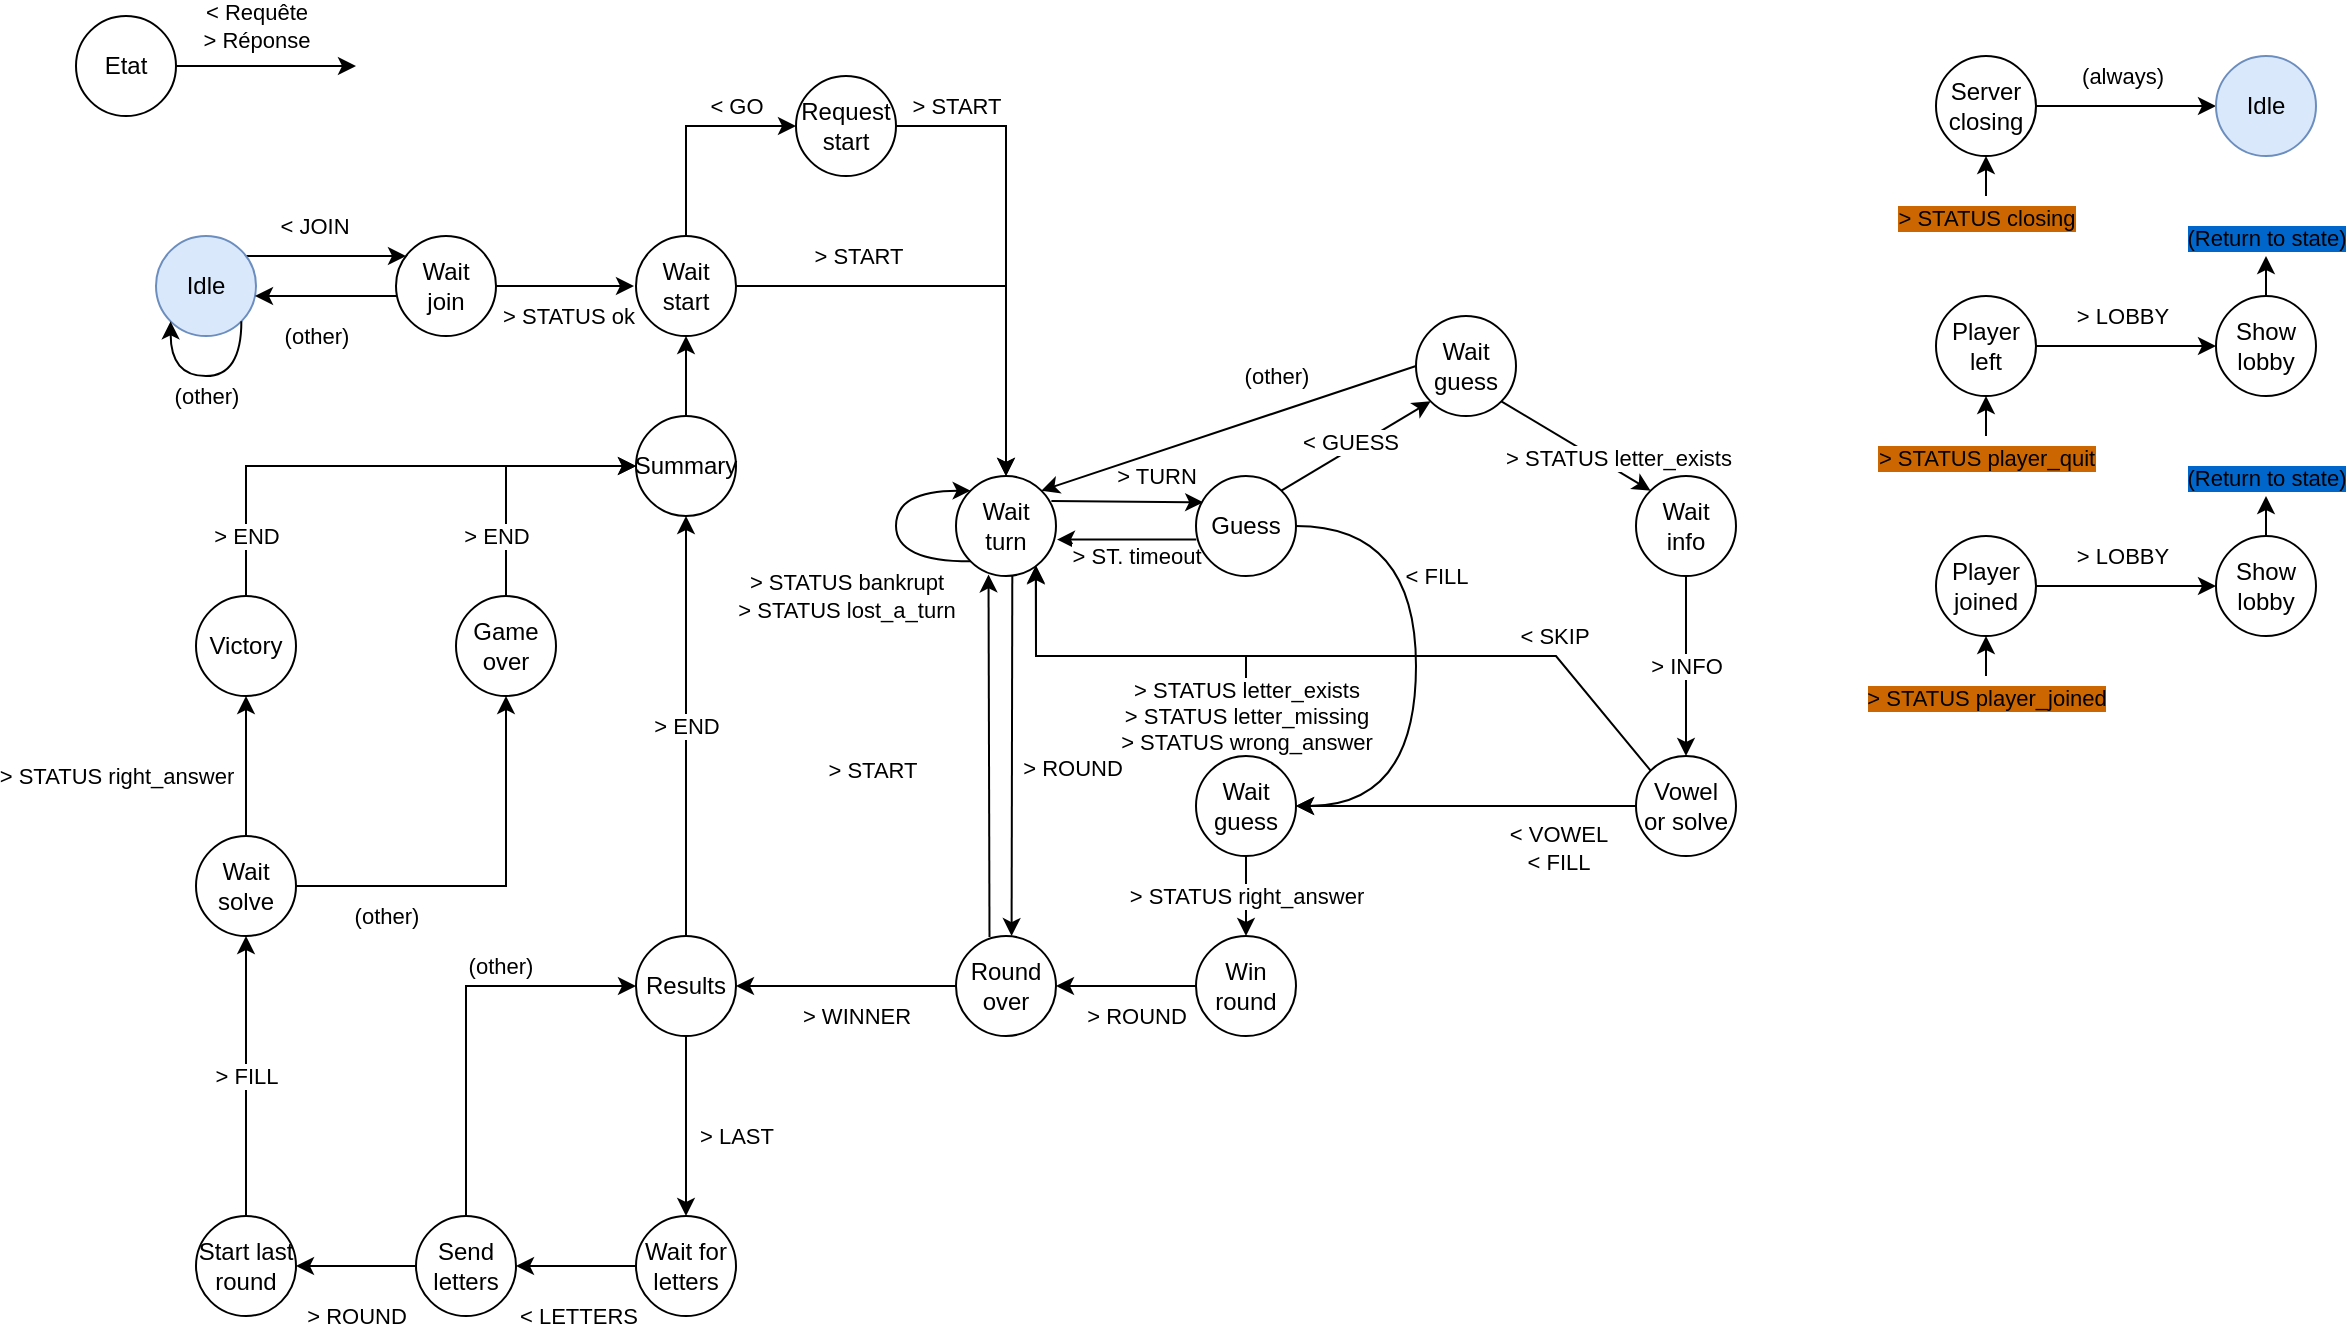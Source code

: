 <mxfile version="25.0.2">
  <diagram name="Page-1" id="v-ctXKjzzWnM4UZhPM1o">
    <mxGraphModel dx="1900" dy="629" grid="1" gridSize="10" guides="1" tooltips="1" connect="1" arrows="1" fold="1" page="1" pageScale="1" pageWidth="850" pageHeight="1100" math="0" shadow="0">
      <root>
        <mxCell id="0" />
        <mxCell id="1" parent="0" />
        <mxCell id="YX9CxxvUvG9lGDmzAH2j-2" style="edgeStyle=orthogonalEdgeStyle;rounded=0;orthogonalLoop=1;jettySize=auto;html=1;" parent="1" edge="1">
          <mxGeometry relative="1" as="geometry">
            <mxPoint x="140" y="35" as="targetPoint" />
            <mxPoint x="50" y="35" as="sourcePoint" />
            <Array as="points">
              <mxPoint x="130" y="35" />
            </Array>
          </mxGeometry>
        </mxCell>
        <mxCell id="YX9CxxvUvG9lGDmzAH2j-3" value="&amp;lt; Requête&lt;br&gt;&amp;gt; Réponse" style="edgeLabel;html=1;align=center;verticalAlign=middle;resizable=0;points=[];" parent="YX9CxxvUvG9lGDmzAH2j-2" vertex="1" connectable="0">
          <mxGeometry x="0.162" y="-5" relative="1" as="geometry">
            <mxPoint x="-13" y="-25" as="offset" />
          </mxGeometry>
        </mxCell>
        <mxCell id="YX9CxxvUvG9lGDmzAH2j-1" value="Etat" style="ellipse;whiteSpace=wrap;html=1;aspect=fixed;" parent="1" vertex="1">
          <mxGeometry y="10" width="50" height="50" as="geometry" />
        </mxCell>
        <mxCell id="YX9CxxvUvG9lGDmzAH2j-8" value="" style="edgeStyle=orthogonalEdgeStyle;rounded=0;orthogonalLoop=1;jettySize=auto;html=1;curved=1;" parent="1" source="YX9CxxvUvG9lGDmzAH2j-5" target="YX9CxxvUvG9lGDmzAH2j-6" edge="1">
          <mxGeometry relative="1" as="geometry">
            <Array as="points">
              <mxPoint x="120" y="130" />
              <mxPoint x="120" y="130" />
            </Array>
          </mxGeometry>
        </mxCell>
        <mxCell id="YX9CxxvUvG9lGDmzAH2j-9" value="&amp;lt; JOIN" style="edgeLabel;html=1;align=center;verticalAlign=middle;resizable=0;points=[];" parent="YX9CxxvUvG9lGDmzAH2j-8" vertex="1" connectable="0">
          <mxGeometry x="-0.079" y="-3" relative="1" as="geometry">
            <mxPoint x="-3" y="-18" as="offset" />
          </mxGeometry>
        </mxCell>
        <mxCell id="YX9CxxvUvG9lGDmzAH2j-5" value="Idle" style="ellipse;whiteSpace=wrap;html=1;aspect=fixed;fillColor=#dae8fc;strokeColor=#6c8ebf;" parent="1" vertex="1">
          <mxGeometry x="40" y="120" width="50" height="50" as="geometry" />
        </mxCell>
        <mxCell id="YX9CxxvUvG9lGDmzAH2j-10" value="(other)" style="edgeStyle=orthogonalEdgeStyle;rounded=0;orthogonalLoop=1;jettySize=auto;html=1;" parent="1" source="YX9CxxvUvG9lGDmzAH2j-6" target="YX9CxxvUvG9lGDmzAH2j-5" edge="1">
          <mxGeometry x="0.141" y="20" relative="1" as="geometry">
            <Array as="points">
              <mxPoint x="130" y="150" />
              <mxPoint x="130" y="150" />
            </Array>
            <mxPoint as="offset" />
          </mxGeometry>
        </mxCell>
        <mxCell id="YX9CxxvUvG9lGDmzAH2j-13" value="" style="edgeStyle=orthogonalEdgeStyle;rounded=0;orthogonalLoop=1;jettySize=auto;html=1;" parent="1" edge="1">
          <mxGeometry relative="1" as="geometry">
            <mxPoint x="209" y="145" as="sourcePoint" />
            <mxPoint x="279" y="145" as="targetPoint" />
          </mxGeometry>
        </mxCell>
        <mxCell id="YX9CxxvUvG9lGDmzAH2j-14" value="&amp;gt; STATUS ok" style="edgeLabel;html=1;align=center;verticalAlign=middle;resizable=0;points=[];" parent="YX9CxxvUvG9lGDmzAH2j-13" vertex="1" connectable="0">
          <mxGeometry x="0.062" y="-2" relative="1" as="geometry">
            <mxPoint y="13" as="offset" />
          </mxGeometry>
        </mxCell>
        <mxCell id="YX9CxxvUvG9lGDmzAH2j-6" value="&lt;div&gt;Wait&lt;br&gt;join&lt;br&gt;&lt;/div&gt;" style="ellipse;whiteSpace=wrap;html=1;aspect=fixed;" parent="1" vertex="1">
          <mxGeometry x="160" y="120" width="50" height="50" as="geometry" />
        </mxCell>
        <mxCell id="YX9CxxvUvG9lGDmzAH2j-35" value="" style="edgeStyle=orthogonalEdgeStyle;rounded=0;orthogonalLoop=1;jettySize=auto;html=1;exitX=1;exitY=0.5;exitDx=0;exitDy=0;" parent="1" source="YX9CxxvUvG9lGDmzAH2j-11" target="YX9CxxvUvG9lGDmzAH2j-34" edge="1">
          <mxGeometry relative="1" as="geometry">
            <mxPoint x="385" y="170" as="sourcePoint" />
          </mxGeometry>
        </mxCell>
        <mxCell id="YX9CxxvUvG9lGDmzAH2j-36" value="&amp;gt; START" style="edgeLabel;html=1;align=center;verticalAlign=middle;resizable=0;points=[];" parent="YX9CxxvUvG9lGDmzAH2j-35" vertex="1" connectable="0">
          <mxGeometry x="-0.075" relative="1" as="geometry">
            <mxPoint x="-46" y="-15" as="offset" />
          </mxGeometry>
        </mxCell>
        <mxCell id="YcxTWG14lLUy_fHVbMqi-2" style="edgeStyle=orthogonalEdgeStyle;rounded=0;orthogonalLoop=1;jettySize=auto;html=1;exitX=0.5;exitY=0;exitDx=0;exitDy=0;entryX=0;entryY=0.5;entryDx=0;entryDy=0;" parent="1" source="YX9CxxvUvG9lGDmzAH2j-11" target="YcxTWG14lLUy_fHVbMqi-1" edge="1">
          <mxGeometry relative="1" as="geometry" />
        </mxCell>
        <mxCell id="YcxTWG14lLUy_fHVbMqi-4" value="&amp;lt; GO" style="edgeLabel;html=1;align=center;verticalAlign=middle;resizable=0;points=[];" parent="YcxTWG14lLUy_fHVbMqi-2" vertex="1" connectable="0">
          <mxGeometry x="0.53" y="-2" relative="1" as="geometry">
            <mxPoint x="-4" y="-12" as="offset" />
          </mxGeometry>
        </mxCell>
        <mxCell id="YX9CxxvUvG9lGDmzAH2j-11" value="Wait&lt;br&gt;start" style="ellipse;whiteSpace=wrap;html=1;aspect=fixed;" parent="1" vertex="1">
          <mxGeometry x="280" y="120" width="50" height="50" as="geometry" />
        </mxCell>
        <mxCell id="YX9CxxvUvG9lGDmzAH2j-61" style="edgeStyle=orthogonalEdgeStyle;rounded=0;orthogonalLoop=1;jettySize=auto;html=1;exitX=1;exitY=0.5;exitDx=0;exitDy=0;entryX=0;entryY=0.5;entryDx=0;entryDy=0;" parent="1" source="YX9CxxvUvG9lGDmzAH2j-28" target="YX9CxxvUvG9lGDmzAH2j-60" edge="1">
          <mxGeometry relative="1" as="geometry" />
        </mxCell>
        <mxCell id="YX9CxxvUvG9lGDmzAH2j-62" value="&amp;gt; LOBBY" style="edgeLabel;html=1;align=center;verticalAlign=middle;resizable=0;points=[];" parent="YX9CxxvUvG9lGDmzAH2j-61" vertex="1" connectable="0">
          <mxGeometry x="-0.05" relative="1" as="geometry">
            <mxPoint y="-15" as="offset" />
          </mxGeometry>
        </mxCell>
        <mxCell id="YX9CxxvUvG9lGDmzAH2j-28" value="Player&lt;br&gt;left" style="ellipse;whiteSpace=wrap;html=1;aspect=fixed;" parent="1" vertex="1">
          <mxGeometry x="930" y="150" width="50" height="50" as="geometry" />
        </mxCell>
        <mxCell id="YX9CxxvUvG9lGDmzAH2j-29" value="" style="endArrow=classic;html=1;rounded=0;entryX=0.5;entryY=1;entryDx=0;entryDy=0;" parent="1" target="YX9CxxvUvG9lGDmzAH2j-28" edge="1">
          <mxGeometry width="50" height="50" relative="1" as="geometry">
            <mxPoint x="955" y="220" as="sourcePoint" />
            <mxPoint x="910" y="230" as="targetPoint" />
          </mxGeometry>
        </mxCell>
        <mxCell id="YX9CxxvUvG9lGDmzAH2j-30" value="&lt;div&gt;&amp;gt; STATUS player_quit&lt;/div&gt;" style="edgeLabel;html=1;align=center;verticalAlign=middle;resizable=0;points=[];labelBackgroundColor=#CC6600;fontColor=default;" parent="YX9CxxvUvG9lGDmzAH2j-29" vertex="1" connectable="0">
          <mxGeometry x="-0.342" y="-1" relative="1" as="geometry">
            <mxPoint x="-1" y="17" as="offset" />
          </mxGeometry>
        </mxCell>
        <mxCell id="YX9CxxvUvG9lGDmzAH2j-31" value="" style="endArrow=classic;html=1;rounded=0;exitX=0.5;exitY=0;exitDx=0;exitDy=0;" parent="1" source="YX9CxxvUvG9lGDmzAH2j-60" edge="1">
          <mxGeometry width="50" height="50" relative="1" as="geometry">
            <mxPoint x="1054.57" y="150" as="sourcePoint" />
            <mxPoint x="1095" y="130" as="targetPoint" />
          </mxGeometry>
        </mxCell>
        <mxCell id="YX9CxxvUvG9lGDmzAH2j-32" value="&lt;div&gt;(Return to state)&lt;/div&gt;" style="edgeLabel;html=1;align=center;verticalAlign=middle;resizable=0;points=[];labelBackgroundColor=#0066CC;fontColor=default;" parent="YX9CxxvUvG9lGDmzAH2j-31" vertex="1" connectable="0">
          <mxGeometry x="-0.342" y="-1" relative="1" as="geometry">
            <mxPoint x="-1" y="-23" as="offset" />
          </mxGeometry>
        </mxCell>
        <mxCell id="YX9CxxvUvG9lGDmzAH2j-39" value="" style="rounded=0;orthogonalLoop=1;jettySize=auto;html=1;exitX=0.954;exitY=0.25;exitDx=0;exitDy=0;entryX=0.072;entryY=0.263;entryDx=0;entryDy=0;exitPerimeter=0;entryPerimeter=0;" parent="1" source="YX9CxxvUvG9lGDmzAH2j-34" target="YX9CxxvUvG9lGDmzAH2j-38" edge="1">
          <mxGeometry relative="1" as="geometry" />
        </mxCell>
        <mxCell id="YX9CxxvUvG9lGDmzAH2j-40" value="&amp;gt; TURN" style="edgeLabel;html=1;align=center;verticalAlign=middle;resizable=0;points=[];" parent="YX9CxxvUvG9lGDmzAH2j-39" vertex="1" connectable="0">
          <mxGeometry x="0.067" y="-3" relative="1" as="geometry">
            <mxPoint x="12" y="-16" as="offset" />
          </mxGeometry>
        </mxCell>
        <mxCell id="YX9CxxvUvG9lGDmzAH2j-115" style="rounded=0;orthogonalLoop=1;jettySize=auto;html=1;exitX=0.563;exitY=1.001;exitDx=0;exitDy=0;entryX=0.556;entryY=0.001;entryDx=0;entryDy=0;exitPerimeter=0;entryPerimeter=0;" parent="1" source="YX9CxxvUvG9lGDmzAH2j-34" target="YX9CxxvUvG9lGDmzAH2j-93" edge="1">
          <mxGeometry relative="1" as="geometry">
            <Array as="points" />
          </mxGeometry>
        </mxCell>
        <mxCell id="YX9CxxvUvG9lGDmzAH2j-116" value="&amp;gt; ROUND" style="edgeLabel;html=1;align=center;verticalAlign=middle;resizable=0;points=[];" parent="YX9CxxvUvG9lGDmzAH2j-115" vertex="1" connectable="0">
          <mxGeometry x="-0.113" relative="1" as="geometry">
            <mxPoint x="30" y="16" as="offset" />
          </mxGeometry>
        </mxCell>
        <mxCell id="YX9CxxvUvG9lGDmzAH2j-34" value="Wait&lt;br&gt;turn" style="ellipse;whiteSpace=wrap;html=1;aspect=fixed;" parent="1" vertex="1">
          <mxGeometry x="440" y="240" width="50" height="50" as="geometry" />
        </mxCell>
        <mxCell id="YX9CxxvUvG9lGDmzAH2j-42" style="rounded=0;orthogonalLoop=1;jettySize=auto;html=1;exitX=1;exitY=0;exitDx=0;exitDy=0;entryX=0;entryY=1;entryDx=0;entryDy=0;" parent="1" source="YX9CxxvUvG9lGDmzAH2j-38" target="YX9CxxvUvG9lGDmzAH2j-41" edge="1">
          <mxGeometry relative="1" as="geometry" />
        </mxCell>
        <mxCell id="YX9CxxvUvG9lGDmzAH2j-43" value="&amp;lt; GUESS" style="edgeLabel;html=1;align=center;verticalAlign=middle;resizable=0;points=[];" parent="YX9CxxvUvG9lGDmzAH2j-42" vertex="1" connectable="0">
          <mxGeometry x="0.133" y="-1" relative="1" as="geometry">
            <mxPoint x="-9" as="offset" />
          </mxGeometry>
        </mxCell>
        <mxCell id="YX9CxxvUvG9lGDmzAH2j-44" style="rounded=0;orthogonalLoop=1;jettySize=auto;html=1;exitX=0.003;exitY=0.636;exitDx=0;exitDy=0;entryX=1.01;entryY=0.636;entryDx=0;entryDy=0;entryPerimeter=0;exitPerimeter=0;" parent="1" source="YX9CxxvUvG9lGDmzAH2j-38" target="YX9CxxvUvG9lGDmzAH2j-34" edge="1">
          <mxGeometry relative="1" as="geometry" />
        </mxCell>
        <mxCell id="YX9CxxvUvG9lGDmzAH2j-45" value="&amp;gt; ST. timeout" style="edgeLabel;html=1;align=center;verticalAlign=middle;resizable=0;points=[];" parent="YX9CxxvUvG9lGDmzAH2j-44" vertex="1" connectable="0">
          <mxGeometry x="-0.069" y="3" relative="1" as="geometry">
            <mxPoint x="2" y="5" as="offset" />
          </mxGeometry>
        </mxCell>
        <mxCell id="YX9CxxvUvG9lGDmzAH2j-38" value="Guess" style="ellipse;whiteSpace=wrap;html=1;aspect=fixed;" parent="1" vertex="1">
          <mxGeometry x="560" y="240" width="50" height="50" as="geometry" />
        </mxCell>
        <mxCell id="YX9CxxvUvG9lGDmzAH2j-89" style="rounded=0;orthogonalLoop=1;jettySize=auto;html=1;exitX=1;exitY=1;exitDx=0;exitDy=0;entryX=0;entryY=0;entryDx=0;entryDy=0;" parent="1" source="YX9CxxvUvG9lGDmzAH2j-41" target="YX9CxxvUvG9lGDmzAH2j-88" edge="1">
          <mxGeometry relative="1" as="geometry" />
        </mxCell>
        <mxCell id="YX9CxxvUvG9lGDmzAH2j-92" value="&lt;div&gt;&amp;gt; STATUS letter_exists&lt;/div&gt;" style="edgeLabel;html=1;align=center;verticalAlign=middle;resizable=0;points=[];" parent="YX9CxxvUvG9lGDmzAH2j-89" vertex="1" connectable="0">
          <mxGeometry x="0.066" y="-1" relative="1" as="geometry">
            <mxPoint x="19" y="3" as="offset" />
          </mxGeometry>
        </mxCell>
        <mxCell id="YX9CxxvUvG9lGDmzAH2j-99" value="" style="rounded=0;orthogonalLoop=1;jettySize=auto;html=1;exitX=0;exitY=0.5;exitDx=0;exitDy=0;entryX=1;entryY=0;entryDx=0;entryDy=0;" parent="1" source="YX9CxxvUvG9lGDmzAH2j-41" target="YX9CxxvUvG9lGDmzAH2j-34" edge="1">
          <mxGeometry relative="1" as="geometry" />
        </mxCell>
        <mxCell id="YX9CxxvUvG9lGDmzAH2j-100" value="(other)" style="edgeLabel;html=1;align=center;verticalAlign=middle;resizable=0;points=[];" parent="YX9CxxvUvG9lGDmzAH2j-99" vertex="1" connectable="0">
          <mxGeometry x="-0.257" y="3" relative="1" as="geometry">
            <mxPoint x="-1" y="-21" as="offset" />
          </mxGeometry>
        </mxCell>
        <mxCell id="YX9CxxvUvG9lGDmzAH2j-41" value="Wait&lt;br&gt;guess" style="ellipse;whiteSpace=wrap;html=1;aspect=fixed;" parent="1" vertex="1">
          <mxGeometry x="670" y="160" width="50" height="50" as="geometry" />
        </mxCell>
        <mxCell id="YX9CxxvUvG9lGDmzAH2j-102" style="rounded=0;orthogonalLoop=1;jettySize=auto;html=1;exitX=0;exitY=0.5;exitDx=0;exitDy=0;entryX=1;entryY=0.5;entryDx=0;entryDy=0;" parent="1" source="YX9CxxvUvG9lGDmzAH2j-46" target="YX9CxxvUvG9lGDmzAH2j-56" edge="1">
          <mxGeometry relative="1" as="geometry" />
        </mxCell>
        <mxCell id="YX9CxxvUvG9lGDmzAH2j-103" value="&amp;lt; VOWEL&lt;br&gt;&amp;lt; FILL" style="edgeLabel;html=1;align=center;verticalAlign=middle;resizable=0;points=[];" parent="YX9CxxvUvG9lGDmzAH2j-102" vertex="1" connectable="0">
          <mxGeometry x="-0.268" y="-1" relative="1" as="geometry">
            <mxPoint x="23" y="22" as="offset" />
          </mxGeometry>
        </mxCell>
        <mxCell id="YX9CxxvUvG9lGDmzAH2j-46" value="Vowel&lt;br&gt;or solve" style="ellipse;whiteSpace=wrap;html=1;aspect=fixed;" parent="1" vertex="1">
          <mxGeometry x="780" y="380" width="50" height="50" as="geometry" />
        </mxCell>
        <mxCell id="YX9CxxvUvG9lGDmzAH2j-106" value="&amp;gt; STATUS right_answer" style="edgeStyle=orthogonalEdgeStyle;rounded=0;orthogonalLoop=1;jettySize=auto;html=1;exitX=0.5;exitY=1;exitDx=0;exitDy=0;entryX=0.5;entryY=0;entryDx=0;entryDy=0;" parent="1" source="YX9CxxvUvG9lGDmzAH2j-56" target="YX9CxxvUvG9lGDmzAH2j-104" edge="1">
          <mxGeometry relative="1" as="geometry">
            <mxPoint as="offset" />
          </mxGeometry>
        </mxCell>
        <mxCell id="YX9CxxvUvG9lGDmzAH2j-125" style="rounded=0;orthogonalLoop=1;jettySize=auto;html=1;exitX=0.5;exitY=0;exitDx=0;exitDy=0;edgeStyle=orthogonalEdgeStyle;entryX=0.799;entryY=0.902;entryDx=0;entryDy=0;entryPerimeter=0;" parent="1" source="YX9CxxvUvG9lGDmzAH2j-56" target="YX9CxxvUvG9lGDmzAH2j-34" edge="1">
          <mxGeometry relative="1" as="geometry">
            <mxPoint x="480" y="300" as="targetPoint" />
            <Array as="points">
              <mxPoint x="585" y="330" />
              <mxPoint x="480" y="330" />
            </Array>
          </mxGeometry>
        </mxCell>
        <mxCell id="YX9CxxvUvG9lGDmzAH2j-127" value="&amp;gt; STATUS letter_exists&lt;br&gt;&amp;gt; STATUS letter_missing&lt;br&gt;&amp;gt; STATUS wrong_answer" style="edgeLabel;html=1;align=center;verticalAlign=middle;resizable=0;points=[];" parent="YX9CxxvUvG9lGDmzAH2j-125" vertex="1" connectable="0">
          <mxGeometry x="0.336" y="-1" relative="1" as="geometry">
            <mxPoint x="83" y="31" as="offset" />
          </mxGeometry>
        </mxCell>
        <mxCell id="YX9CxxvUvG9lGDmzAH2j-56" value="Wait guess" style="ellipse;whiteSpace=wrap;html=1;aspect=fixed;" parent="1" vertex="1">
          <mxGeometry x="560" y="380" width="50" height="50" as="geometry" />
        </mxCell>
        <mxCell id="YX9CxxvUvG9lGDmzAH2j-60" value="Show lobby" style="ellipse;whiteSpace=wrap;html=1;aspect=fixed;" parent="1" vertex="1">
          <mxGeometry x="1070" y="150" width="50" height="50" as="geometry" />
        </mxCell>
        <mxCell id="YX9CxxvUvG9lGDmzAH2j-71" style="edgeStyle=orthogonalEdgeStyle;rounded=0;orthogonalLoop=1;jettySize=auto;html=1;exitX=1;exitY=0.5;exitDx=0;exitDy=0;entryX=0;entryY=0.5;entryDx=0;entryDy=0;" parent="1" source="YX9CxxvUvG9lGDmzAH2j-73" target="YX9CxxvUvG9lGDmzAH2j-78" edge="1">
          <mxGeometry relative="1" as="geometry" />
        </mxCell>
        <mxCell id="YX9CxxvUvG9lGDmzAH2j-72" value="&amp;gt; LOBBY" style="edgeLabel;html=1;align=center;verticalAlign=middle;resizable=0;points=[];" parent="YX9CxxvUvG9lGDmzAH2j-71" vertex="1" connectable="0">
          <mxGeometry x="-0.05" relative="1" as="geometry">
            <mxPoint y="-15" as="offset" />
          </mxGeometry>
        </mxCell>
        <mxCell id="YX9CxxvUvG9lGDmzAH2j-73" value="Player joined" style="ellipse;whiteSpace=wrap;html=1;aspect=fixed;" parent="1" vertex="1">
          <mxGeometry x="930" y="270" width="50" height="50" as="geometry" />
        </mxCell>
        <mxCell id="YX9CxxvUvG9lGDmzAH2j-74" value="" style="endArrow=classic;html=1;rounded=0;entryX=0.5;entryY=1;entryDx=0;entryDy=0;" parent="1" target="YX9CxxvUvG9lGDmzAH2j-73" edge="1">
          <mxGeometry width="50" height="50" relative="1" as="geometry">
            <mxPoint x="955" y="340" as="sourcePoint" />
            <mxPoint x="910" y="350" as="targetPoint" />
          </mxGeometry>
        </mxCell>
        <mxCell id="YX9CxxvUvG9lGDmzAH2j-75" value="&lt;div&gt;&amp;gt; STATUS player_joined&lt;/div&gt;" style="edgeLabel;html=1;align=center;verticalAlign=middle;resizable=0;points=[];labelBackgroundColor=#CC6600;fontColor=default;" parent="YX9CxxvUvG9lGDmzAH2j-74" vertex="1" connectable="0">
          <mxGeometry x="-0.342" y="-1" relative="1" as="geometry">
            <mxPoint x="-1" y="17" as="offset" />
          </mxGeometry>
        </mxCell>
        <mxCell id="YX9CxxvUvG9lGDmzAH2j-76" value="" style="endArrow=classic;html=1;rounded=0;exitX=0.5;exitY=0;exitDx=0;exitDy=0;" parent="1" source="YX9CxxvUvG9lGDmzAH2j-78" edge="1">
          <mxGeometry width="50" height="50" relative="1" as="geometry">
            <mxPoint x="1054.57" y="270" as="sourcePoint" />
            <mxPoint x="1095" y="250" as="targetPoint" />
          </mxGeometry>
        </mxCell>
        <mxCell id="YX9CxxvUvG9lGDmzAH2j-77" value="&lt;div&gt;(Return to state)&lt;/div&gt;" style="edgeLabel;html=1;align=center;verticalAlign=middle;resizable=0;points=[];labelBackgroundColor=#0066CC;fontColor=default;" parent="YX9CxxvUvG9lGDmzAH2j-76" vertex="1" connectable="0">
          <mxGeometry x="-0.342" y="-1" relative="1" as="geometry">
            <mxPoint x="-1" y="-23" as="offset" />
          </mxGeometry>
        </mxCell>
        <mxCell id="YX9CxxvUvG9lGDmzAH2j-78" value="Show lobby" style="ellipse;whiteSpace=wrap;html=1;aspect=fixed;" parent="1" vertex="1">
          <mxGeometry x="1070" y="270" width="50" height="50" as="geometry" />
        </mxCell>
        <mxCell id="YX9CxxvUvG9lGDmzAH2j-79" style="edgeStyle=orthogonalEdgeStyle;rounded=0;orthogonalLoop=1;jettySize=auto;html=1;exitX=1;exitY=0.5;exitDx=0;exitDy=0;entryX=0;entryY=0.5;entryDx=0;entryDy=0;" parent="1" source="YX9CxxvUvG9lGDmzAH2j-81" target="YX9CxxvUvG9lGDmzAH2j-86" edge="1">
          <mxGeometry relative="1" as="geometry" />
        </mxCell>
        <mxCell id="YX9CxxvUvG9lGDmzAH2j-80" value="(always)" style="edgeLabel;html=1;align=center;verticalAlign=middle;resizable=0;points=[];" parent="YX9CxxvUvG9lGDmzAH2j-79" vertex="1" connectable="0">
          <mxGeometry x="-0.05" relative="1" as="geometry">
            <mxPoint y="-15" as="offset" />
          </mxGeometry>
        </mxCell>
        <mxCell id="YX9CxxvUvG9lGDmzAH2j-81" value="Server closing" style="ellipse;whiteSpace=wrap;html=1;aspect=fixed;" parent="1" vertex="1">
          <mxGeometry x="930" y="30" width="50" height="50" as="geometry" />
        </mxCell>
        <mxCell id="YX9CxxvUvG9lGDmzAH2j-82" value="" style="endArrow=classic;html=1;rounded=0;entryX=0.5;entryY=1;entryDx=0;entryDy=0;" parent="1" target="YX9CxxvUvG9lGDmzAH2j-81" edge="1">
          <mxGeometry width="50" height="50" relative="1" as="geometry">
            <mxPoint x="955" y="100" as="sourcePoint" />
            <mxPoint x="910" y="110" as="targetPoint" />
          </mxGeometry>
        </mxCell>
        <mxCell id="YX9CxxvUvG9lGDmzAH2j-83" value="&lt;div&gt;&amp;gt; STATUS closing&lt;br&gt;&lt;/div&gt;" style="edgeLabel;html=1;align=center;verticalAlign=middle;resizable=0;points=[];labelBackgroundColor=#CC6600;fontColor=default;" parent="YX9CxxvUvG9lGDmzAH2j-82" vertex="1" connectable="0">
          <mxGeometry x="-0.342" y="-1" relative="1" as="geometry">
            <mxPoint x="-1" y="17" as="offset" />
          </mxGeometry>
        </mxCell>
        <mxCell id="YX9CxxvUvG9lGDmzAH2j-86" value="Idle" style="ellipse;whiteSpace=wrap;html=1;aspect=fixed;fillColor=#dae8fc;strokeColor=#6c8ebf;" parent="1" vertex="1">
          <mxGeometry x="1070" y="30" width="50" height="50" as="geometry" />
        </mxCell>
        <mxCell id="YX9CxxvUvG9lGDmzAH2j-101" value="&amp;gt; INFO" style="edgeStyle=orthogonalEdgeStyle;rounded=0;orthogonalLoop=1;jettySize=auto;html=1;exitX=0.5;exitY=1;exitDx=0;exitDy=0;entryX=0.5;entryY=0;entryDx=0;entryDy=0;" parent="1" source="YX9CxxvUvG9lGDmzAH2j-88" target="YX9CxxvUvG9lGDmzAH2j-46" edge="1">
          <mxGeometry relative="1" as="geometry" />
        </mxCell>
        <mxCell id="YX9CxxvUvG9lGDmzAH2j-88" value="Wait&lt;br&gt;info" style="ellipse;whiteSpace=wrap;html=1;aspect=fixed;" parent="1" vertex="1">
          <mxGeometry x="780" y="240" width="50" height="50" as="geometry" />
        </mxCell>
        <mxCell id="YX9CxxvUvG9lGDmzAH2j-97" style="rounded=0;orthogonalLoop=1;jettySize=auto;html=1;exitX=0.335;exitY=0.011;exitDx=0;exitDy=0;entryX=0.325;entryY=0.984;entryDx=0;entryDy=0;entryPerimeter=0;exitPerimeter=0;" parent="1" source="YX9CxxvUvG9lGDmzAH2j-93" target="YX9CxxvUvG9lGDmzAH2j-34" edge="1">
          <mxGeometry relative="1" as="geometry" />
        </mxCell>
        <mxCell id="YX9CxxvUvG9lGDmzAH2j-98" value="&amp;gt; START" style="edgeLabel;html=1;align=center;verticalAlign=middle;resizable=0;points=[];" parent="YX9CxxvUvG9lGDmzAH2j-97" vertex="1" connectable="0">
          <mxGeometry x="0.121" y="3" relative="1" as="geometry">
            <mxPoint x="-56" y="18" as="offset" />
          </mxGeometry>
        </mxCell>
        <mxCell id="YX9CxxvUvG9lGDmzAH2j-118" value="&amp;gt; WINNER" style="edgeStyle=orthogonalEdgeStyle;rounded=0;orthogonalLoop=1;jettySize=auto;html=1;exitX=0;exitY=0.5;exitDx=0;exitDy=0;entryX=1;entryY=0.5;entryDx=0;entryDy=0;" parent="1" source="YX9CxxvUvG9lGDmzAH2j-93" target="YX9CxxvUvG9lGDmzAH2j-117" edge="1">
          <mxGeometry x="-0.091" y="15" relative="1" as="geometry">
            <mxPoint as="offset" />
          </mxGeometry>
        </mxCell>
        <mxCell id="YX9CxxvUvG9lGDmzAH2j-93" value="Round over" style="ellipse;whiteSpace=wrap;html=1;aspect=fixed;" parent="1" vertex="1">
          <mxGeometry x="440" y="470" width="50" height="50" as="geometry" />
        </mxCell>
        <mxCell id="YX9CxxvUvG9lGDmzAH2j-111" style="rounded=0;orthogonalLoop=1;jettySize=auto;html=1;exitX=0;exitY=0.5;exitDx=0;exitDy=0;entryX=1;entryY=0.5;entryDx=0;entryDy=0;" parent="1" source="YX9CxxvUvG9lGDmzAH2j-104" target="YX9CxxvUvG9lGDmzAH2j-93" edge="1">
          <mxGeometry relative="1" as="geometry" />
        </mxCell>
        <mxCell id="YX9CxxvUvG9lGDmzAH2j-112" value="&amp;gt; ROUND" style="edgeLabel;html=1;align=center;verticalAlign=middle;resizable=0;points=[];" parent="YX9CxxvUvG9lGDmzAH2j-111" vertex="1" connectable="0">
          <mxGeometry x="0.255" y="-1" relative="1" as="geometry">
            <mxPoint x="14" y="16" as="offset" />
          </mxGeometry>
        </mxCell>
        <mxCell id="YX9CxxvUvG9lGDmzAH2j-104" value="Win round" style="ellipse;whiteSpace=wrap;html=1;aspect=fixed;" parent="1" vertex="1">
          <mxGeometry x="560" y="470" width="50" height="50" as="geometry" />
        </mxCell>
        <mxCell id="YX9CxxvUvG9lGDmzAH2j-107" style="rounded=0;orthogonalLoop=1;jettySize=auto;html=1;jumpStyle=arc;exitX=0;exitY=0;exitDx=0;exitDy=0;entryX=0.799;entryY=0.893;entryDx=0;entryDy=0;entryPerimeter=0;" parent="1" source="YX9CxxvUvG9lGDmzAH2j-46" target="YX9CxxvUvG9lGDmzAH2j-34" edge="1">
          <mxGeometry relative="1" as="geometry">
            <mxPoint x="760" y="370" as="sourcePoint" />
            <mxPoint x="480" y="290" as="targetPoint" />
            <Array as="points">
              <mxPoint x="740" y="330" />
              <mxPoint x="480" y="330" />
            </Array>
          </mxGeometry>
        </mxCell>
        <mxCell id="YX9CxxvUvG9lGDmzAH2j-108" value="&amp;lt; SKIP" style="edgeLabel;html=1;align=center;verticalAlign=middle;resizable=0;points=[];" parent="YX9CxxvUvG9lGDmzAH2j-107" vertex="1" connectable="0">
          <mxGeometry x="-0.497" y="4" relative="1" as="geometry">
            <mxPoint x="20" y="-14" as="offset" />
          </mxGeometry>
        </mxCell>
        <mxCell id="YX9CxxvUvG9lGDmzAH2j-132" value="&amp;gt; LAST" style="edgeStyle=orthogonalEdgeStyle;rounded=0;orthogonalLoop=1;jettySize=auto;html=1;exitX=0.5;exitY=1;exitDx=0;exitDy=0;entryX=0.5;entryY=0;entryDx=0;entryDy=0;" parent="1" source="YX9CxxvUvG9lGDmzAH2j-117" target="TkXQicqRdpOOeBO_oOnK-1" edge="1">
          <mxGeometry x="0.111" y="25" relative="1" as="geometry">
            <mxPoint as="offset" />
            <Array as="points">
              <mxPoint x="305" y="580" />
              <mxPoint x="305" y="580" />
            </Array>
          </mxGeometry>
        </mxCell>
        <mxCell id="YX9CxxvUvG9lGDmzAH2j-135" value="&amp;gt; END" style="edgeStyle=orthogonalEdgeStyle;rounded=0;orthogonalLoop=1;jettySize=auto;html=1;exitX=0.5;exitY=0;exitDx=0;exitDy=0;entryX=0.5;entryY=1;entryDx=0;entryDy=0;" parent="1" source="YX9CxxvUvG9lGDmzAH2j-117" target="YX9CxxvUvG9lGDmzAH2j-133" edge="1">
          <mxGeometry relative="1" as="geometry" />
        </mxCell>
        <mxCell id="YX9CxxvUvG9lGDmzAH2j-117" value="Results" style="ellipse;whiteSpace=wrap;html=1;aspect=fixed;" parent="1" vertex="1">
          <mxGeometry x="280" y="470" width="50" height="50" as="geometry" />
        </mxCell>
        <mxCell id="YX9CxxvUvG9lGDmzAH2j-121" value="(other)" style="edgeStyle=orthogonalEdgeStyle;rounded=0;orthogonalLoop=1;jettySize=auto;html=1;exitX=1;exitY=1;exitDx=0;exitDy=0;entryX=0;entryY=1;entryDx=0;entryDy=0;curved=1;" parent="1" source="YX9CxxvUvG9lGDmzAH2j-5" target="YX9CxxvUvG9lGDmzAH2j-5" edge="1">
          <mxGeometry y="10" relative="1" as="geometry">
            <Array as="points">
              <mxPoint x="83" y="190" />
              <mxPoint x="47" y="190" />
            </Array>
            <mxPoint as="offset" />
          </mxGeometry>
        </mxCell>
        <mxCell id="YX9CxxvUvG9lGDmzAH2j-139" value="&amp;gt; FILL" style="edgeStyle=orthogonalEdgeStyle;rounded=0;orthogonalLoop=1;jettySize=auto;html=1;exitX=0.5;exitY=0;exitDx=0;exitDy=0;entryX=0.5;entryY=1;entryDx=0;entryDy=0;" parent="1" source="YX9CxxvUvG9lGDmzAH2j-131" target="YX9CxxvUvG9lGDmzAH2j-137" edge="1">
          <mxGeometry relative="1" as="geometry" />
        </mxCell>
        <mxCell id="YX9CxxvUvG9lGDmzAH2j-131" value="Start last round" style="ellipse;whiteSpace=wrap;html=1;aspect=fixed;" parent="1" vertex="1">
          <mxGeometry x="60" y="610" width="50" height="50" as="geometry" />
        </mxCell>
        <mxCell id="YX9CxxvUvG9lGDmzAH2j-134" style="edgeStyle=orthogonalEdgeStyle;rounded=0;orthogonalLoop=1;jettySize=auto;html=1;exitX=0.5;exitY=0;exitDx=0;exitDy=0;entryX=0.5;entryY=1;entryDx=0;entryDy=0;" parent="1" source="YX9CxxvUvG9lGDmzAH2j-133" target="YX9CxxvUvG9lGDmzAH2j-11" edge="1">
          <mxGeometry relative="1" as="geometry" />
        </mxCell>
        <mxCell id="YX9CxxvUvG9lGDmzAH2j-133" value="Summary" style="ellipse;whiteSpace=wrap;html=1;aspect=fixed;" parent="1" vertex="1">
          <mxGeometry x="280" y="210" width="50" height="50" as="geometry" />
        </mxCell>
        <mxCell id="YX9CxxvUvG9lGDmzAH2j-145" style="edgeStyle=orthogonalEdgeStyle;rounded=0;orthogonalLoop=1;jettySize=auto;html=1;exitX=1;exitY=0.5;exitDx=0;exitDy=0;entryX=0.5;entryY=1;entryDx=0;entryDy=0;" parent="1" source="YX9CxxvUvG9lGDmzAH2j-137" target="YX9CxxvUvG9lGDmzAH2j-141" edge="1">
          <mxGeometry relative="1" as="geometry" />
        </mxCell>
        <mxCell id="YX9CxxvUvG9lGDmzAH2j-147" value="(other)" style="edgeLabel;html=1;align=center;verticalAlign=middle;resizable=0;points=[];" parent="YX9CxxvUvG9lGDmzAH2j-145" vertex="1" connectable="0">
          <mxGeometry x="-0.569" y="1" relative="1" as="geometry">
            <mxPoint x="2" y="16" as="offset" />
          </mxGeometry>
        </mxCell>
        <mxCell id="YX9CxxvUvG9lGDmzAH2j-146" style="edgeStyle=orthogonalEdgeStyle;rounded=0;orthogonalLoop=1;jettySize=auto;html=1;exitX=0.5;exitY=0;exitDx=0;exitDy=0;entryX=0.5;entryY=1;entryDx=0;entryDy=0;" parent="1" source="YX9CxxvUvG9lGDmzAH2j-137" target="YX9CxxvUvG9lGDmzAH2j-140" edge="1">
          <mxGeometry relative="1" as="geometry">
            <Array as="points" />
          </mxGeometry>
        </mxCell>
        <mxCell id="YX9CxxvUvG9lGDmzAH2j-148" value="&amp;gt; STATUS right_answer" style="edgeLabel;html=1;align=center;verticalAlign=middle;resizable=0;points=[];" parent="YX9CxxvUvG9lGDmzAH2j-146" vertex="1" connectable="0">
          <mxGeometry x="-0.548" y="3" relative="1" as="geometry">
            <mxPoint x="-62" y="-14" as="offset" />
          </mxGeometry>
        </mxCell>
        <mxCell id="YX9CxxvUvG9lGDmzAH2j-137" value="Wait solve" style="ellipse;whiteSpace=wrap;html=1;aspect=fixed;" parent="1" vertex="1">
          <mxGeometry x="60" y="420" width="50" height="50" as="geometry" />
        </mxCell>
        <mxCell id="YX9CxxvUvG9lGDmzAH2j-142" style="edgeStyle=orthogonalEdgeStyle;rounded=0;orthogonalLoop=1;jettySize=auto;html=1;exitX=0.5;exitY=0;exitDx=0;exitDy=0;entryX=0;entryY=0.5;entryDx=0;entryDy=0;" parent="1" source="YX9CxxvUvG9lGDmzAH2j-140" target="YX9CxxvUvG9lGDmzAH2j-133" edge="1">
          <mxGeometry relative="1" as="geometry" />
        </mxCell>
        <mxCell id="YX9CxxvUvG9lGDmzAH2j-149" value="&amp;gt; END" style="edgeLabel;html=1;align=center;verticalAlign=middle;resizable=0;points=[];" parent="YX9CxxvUvG9lGDmzAH2j-142" vertex="1" connectable="0">
          <mxGeometry x="-0.719" y="-1" relative="1" as="geometry">
            <mxPoint x="-1" y="6" as="offset" />
          </mxGeometry>
        </mxCell>
        <mxCell id="YX9CxxvUvG9lGDmzAH2j-140" value="Victory" style="ellipse;whiteSpace=wrap;html=1;aspect=fixed;" parent="1" vertex="1">
          <mxGeometry x="60" y="300" width="50" height="50" as="geometry" />
        </mxCell>
        <mxCell id="YX9CxxvUvG9lGDmzAH2j-143" style="edgeStyle=orthogonalEdgeStyle;rounded=0;orthogonalLoop=1;jettySize=auto;html=1;exitX=0.5;exitY=0;exitDx=0;exitDy=0;entryX=0;entryY=0.5;entryDx=0;entryDy=0;" parent="1" source="YX9CxxvUvG9lGDmzAH2j-141" target="YX9CxxvUvG9lGDmzAH2j-133" edge="1">
          <mxGeometry relative="1" as="geometry">
            <mxPoint x="240" y="220" as="targetPoint" />
          </mxGeometry>
        </mxCell>
        <mxCell id="YX9CxxvUvG9lGDmzAH2j-150" value="&amp;gt; END" style="edgeLabel;html=1;align=center;verticalAlign=middle;resizable=0;points=[];" parent="YX9CxxvUvG9lGDmzAH2j-143" vertex="1" connectable="0">
          <mxGeometry x="-0.39" y="4" relative="1" as="geometry">
            <mxPoint x="-1" y="9" as="offset" />
          </mxGeometry>
        </mxCell>
        <mxCell id="YX9CxxvUvG9lGDmzAH2j-141" value="Game over" style="ellipse;whiteSpace=wrap;html=1;aspect=fixed;" parent="1" vertex="1">
          <mxGeometry x="190" y="300" width="50" height="50" as="geometry" />
        </mxCell>
        <mxCell id="YcxTWG14lLUy_fHVbMqi-3" style="edgeStyle=orthogonalEdgeStyle;rounded=0;orthogonalLoop=1;jettySize=auto;html=1;exitX=1;exitY=0.5;exitDx=0;exitDy=0;entryX=0.5;entryY=0;entryDx=0;entryDy=0;" parent="1" source="YcxTWG14lLUy_fHVbMqi-1" target="YX9CxxvUvG9lGDmzAH2j-34" edge="1">
          <mxGeometry relative="1" as="geometry" />
        </mxCell>
        <mxCell id="YcxTWG14lLUy_fHVbMqi-5" value="&amp;gt; START" style="edgeLabel;html=1;align=center;verticalAlign=middle;resizable=0;points=[];" parent="YcxTWG14lLUy_fHVbMqi-3" vertex="1" connectable="0">
          <mxGeometry x="-0.723" y="2" relative="1" as="geometry">
            <mxPoint x="-2" y="-8" as="offset" />
          </mxGeometry>
        </mxCell>
        <mxCell id="YcxTWG14lLUy_fHVbMqi-1" value="Request start" style="ellipse;whiteSpace=wrap;html=1;aspect=fixed;" parent="1" vertex="1">
          <mxGeometry x="360" y="40" width="50" height="50" as="geometry" />
        </mxCell>
        <mxCell id="YcxTWG14lLUy_fHVbMqi-6" style="edgeStyle=orthogonalEdgeStyle;rounded=0;orthogonalLoop=1;jettySize=auto;html=1;exitX=0;exitY=1;exitDx=0;exitDy=0;entryX=0;entryY=0;entryDx=0;entryDy=0;curved=1;" parent="1" source="YX9CxxvUvG9lGDmzAH2j-34" target="YX9CxxvUvG9lGDmzAH2j-34" edge="1">
          <mxGeometry relative="1" as="geometry">
            <Array as="points">
              <mxPoint x="410" y="283" />
              <mxPoint x="410" y="247" />
            </Array>
          </mxGeometry>
        </mxCell>
        <mxCell id="YcxTWG14lLUy_fHVbMqi-7" value="&amp;gt; STATUS bankrupt&lt;br&gt;&amp;gt; STATUS lost_a_turn" style="edgeLabel;html=1;align=center;verticalAlign=middle;resizable=0;points=[];" parent="YcxTWG14lLUy_fHVbMqi-6" vertex="1" connectable="0">
          <mxGeometry x="0.166" y="1" relative="1" as="geometry">
            <mxPoint x="-24" y="44" as="offset" />
          </mxGeometry>
        </mxCell>
        <mxCell id="3ixEk9MNTh3xQvpN6gNk-1" value="" style="endArrow=classic;html=1;rounded=0;exitX=1;exitY=0.5;exitDx=0;exitDy=0;entryX=1;entryY=0.5;entryDx=0;entryDy=0;edgeStyle=orthogonalEdgeStyle;curved=1;" parent="1" source="YX9CxxvUvG9lGDmzAH2j-38" target="YX9CxxvUvG9lGDmzAH2j-56" edge="1">
          <mxGeometry width="50" height="50" relative="1" as="geometry">
            <mxPoint x="690" y="540" as="sourcePoint" />
            <mxPoint x="740" y="490" as="targetPoint" />
            <Array as="points">
              <mxPoint x="670" y="265" />
              <mxPoint x="670" y="405" />
            </Array>
          </mxGeometry>
        </mxCell>
        <mxCell id="3ixEk9MNTh3xQvpN6gNk-2" value="&amp;lt; FILL" style="edgeLabel;html=1;align=center;verticalAlign=middle;resizable=0;points=[];" parent="3ixEk9MNTh3xQvpN6gNk-1" vertex="1" connectable="0">
          <mxGeometry x="-0.194" y="-2" relative="1" as="geometry">
            <mxPoint x="12" y="-20" as="offset" />
          </mxGeometry>
        </mxCell>
        <mxCell id="qIdqgcyr69QN-c0RsDGi-2" style="edgeStyle=orthogonalEdgeStyle;rounded=0;orthogonalLoop=1;jettySize=auto;html=1;entryX=1;entryY=0.5;entryDx=0;entryDy=0;exitX=0;exitY=0.5;exitDx=0;exitDy=0;" parent="1" source="qIdqgcyr69QN-c0RsDGi-1" target="YX9CxxvUvG9lGDmzAH2j-131" edge="1">
          <mxGeometry relative="1" as="geometry">
            <mxPoint x="130" y="660" as="sourcePoint" />
          </mxGeometry>
        </mxCell>
        <mxCell id="qIdqgcyr69QN-c0RsDGi-3" value="&amp;gt; ROUND" style="edgeLabel;html=1;align=center;verticalAlign=middle;resizable=0;points=[];" parent="qIdqgcyr69QN-c0RsDGi-2" vertex="1" connectable="0">
          <mxGeometry x="-0.235" y="1" relative="1" as="geometry">
            <mxPoint x="-7" y="24" as="offset" />
          </mxGeometry>
        </mxCell>
        <mxCell id="qIdqgcyr69QN-c0RsDGi-4" style="edgeStyle=orthogonalEdgeStyle;rounded=0;orthogonalLoop=1;jettySize=auto;html=1;exitX=0.5;exitY=0;exitDx=0;exitDy=0;entryX=0;entryY=0.5;entryDx=0;entryDy=0;" parent="1" source="qIdqgcyr69QN-c0RsDGi-1" target="YX9CxxvUvG9lGDmzAH2j-117" edge="1">
          <mxGeometry relative="1" as="geometry" />
        </mxCell>
        <mxCell id="qIdqgcyr69QN-c0RsDGi-5" value="(other)" style="edgeLabel;html=1;align=center;verticalAlign=middle;resizable=0;points=[];" parent="qIdqgcyr69QN-c0RsDGi-4" vertex="1" connectable="0">
          <mxGeometry x="0.2" y="3" relative="1" as="geometry">
            <mxPoint x="12" y="-7" as="offset" />
          </mxGeometry>
        </mxCell>
        <mxCell id="qIdqgcyr69QN-c0RsDGi-1" value="Send letters" style="ellipse;whiteSpace=wrap;html=1;aspect=fixed;" parent="1" vertex="1">
          <mxGeometry x="170" y="610" width="50" height="50" as="geometry" />
        </mxCell>
        <mxCell id="TkXQicqRdpOOeBO_oOnK-2" style="edgeStyle=orthogonalEdgeStyle;rounded=0;orthogonalLoop=1;jettySize=auto;html=1;exitX=0;exitY=0.5;exitDx=0;exitDy=0;entryX=1;entryY=0.5;entryDx=0;entryDy=0;" parent="1" source="TkXQicqRdpOOeBO_oOnK-1" target="qIdqgcyr69QN-c0RsDGi-1" edge="1">
          <mxGeometry relative="1" as="geometry" />
        </mxCell>
        <mxCell id="TkXQicqRdpOOeBO_oOnK-3" value="&amp;lt; LETTERS" style="edgeLabel;html=1;align=center;verticalAlign=middle;resizable=0;points=[];" parent="TkXQicqRdpOOeBO_oOnK-2" vertex="1" connectable="0">
          <mxGeometry x="-0.11" y="3" relative="1" as="geometry">
            <mxPoint x="-3" y="22" as="offset" />
          </mxGeometry>
        </mxCell>
        <mxCell id="TkXQicqRdpOOeBO_oOnK-1" value="Wait for letters" style="ellipse;whiteSpace=wrap;html=1;aspect=fixed;" parent="1" vertex="1">
          <mxGeometry x="280" y="610" width="50" height="50" as="geometry" />
        </mxCell>
      </root>
    </mxGraphModel>
  </diagram>
</mxfile>
